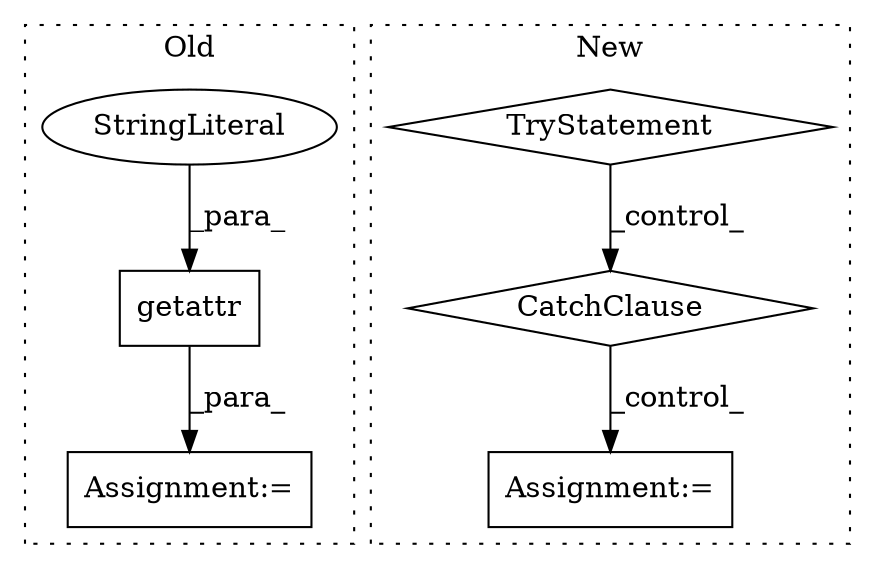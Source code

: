 digraph G {
subgraph cluster0 {
1 [label="getattr" a="32" s="3560,3626" l="8,2" shape="box"];
4 [label="StringLiteral" a="45" s="3573" l="10" shape="ellipse"];
5 [label="Assignment:=" a="7" s="3559" l="1" shape="box"];
label = "Old";
style="dotted";
}
subgraph cluster1 {
2 [label="CatchClause" a="12" s="4907,4944" l="11,2" shape="diamond"];
3 [label="TryStatement" a="54" s="4864" l="4" shape="diamond"];
6 [label="Assignment:=" a="7" s="4966" l="1" shape="box"];
label = "New";
style="dotted";
}
1 -> 5 [label="_para_"];
2 -> 6 [label="_control_"];
3 -> 2 [label="_control_"];
4 -> 1 [label="_para_"];
}
